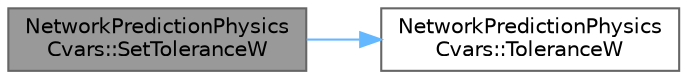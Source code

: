 digraph "NetworkPredictionPhysicsCvars::SetToleranceW"
{
 // INTERACTIVE_SVG=YES
 // LATEX_PDF_SIZE
  bgcolor="transparent";
  edge [fontname=Helvetica,fontsize=10,labelfontname=Helvetica,labelfontsize=10];
  node [fontname=Helvetica,fontsize=10,shape=box,height=0.2,width=0.4];
  rankdir="LR";
  Node1 [id="Node000001",label="NetworkPredictionPhysics\lCvars::SetToleranceW",height=0.2,width=0.4,color="gray40", fillcolor="grey60", style="filled", fontcolor="black",tooltip=" "];
  Node1 -> Node2 [id="edge1_Node000001_Node000002",color="steelblue1",style="solid",tooltip=" "];
  Node2 [id="Node000002",label="NetworkPredictionPhysics\lCvars::ToleranceW",height=0.2,width=0.4,color="grey40", fillcolor="white", style="filled",URL="$d3/def/namespaceNetworkPredictionPhysicsCvars.html#aae8bdd68acb319e989ee506fab49a50d",tooltip=" "];
}
